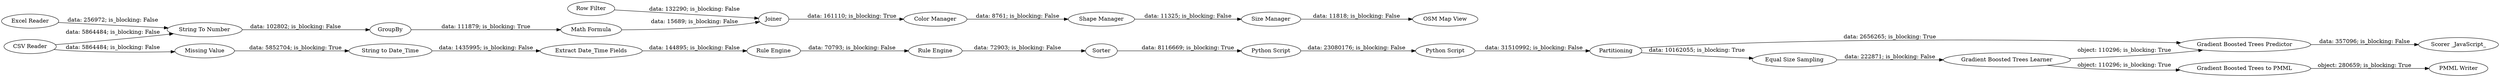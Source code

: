digraph {
	"-7042856586056284373_272" [label=Joiner]
	"-7928568208989507808_3" [label="String to Date_Time"]
	"-7928568208989507808_281" [label="Excel Reader"]
	"-7042856586056284373_281" [label="Math Formula"]
	"-7042856586056284373_282" [label="Shape Manager"]
	"-7042856586056284373_276" [label="Size Manager"]
	"-7042856586056284373_278" [label="Color Manager"]
	"-7928568208989507808_277" [label="Scorer _JavaScript_"]
	"-7928568208989507808_34" [label="Gradient Boosted Trees Predictor"]
	"-7928568208989507808_2" [label="Extract Date_Time Fields"]
	"-7928568208989507808_262" [label="Missing Value"]
	"-7928568208989507808_33" [label="Gradient Boosted Trees Learner"]
	"-6820178169329863740_18" [label="Python Script"]
	"-7042856586056284373_274" [label="String To Number"]
	"-7928568208989507808_35" [label=Partitioning]
	"-7928568208989507808_276" [label="OSM Map View"]
	"-7928568208989507808_6" [label="Rule Engine"]
	"-7042856586056284373_283" [label="Row Filter"]
	"-7042856586056284373_273" [label=GroupBy]
	"-7928568208989507808_5" [label="Rule Engine"]
	"-6820178169329863740_7" [label=Sorter]
	"-6820178169329863740_19" [label="Python Script"]
	"-7928568208989507808_36" [label="Equal Size Sampling"]
	"-7928568208989507808_260" [label="Gradient Boosted Trees to PMML"]
	"-7928568208989507808_32" [label="PMML Writer"]
	"-7928568208989507808_1" [label="CSV Reader"]
	"-6820178169329863740_7" -> "-6820178169329863740_18" [label="data: 8116669; is_blocking: True"]
	"-6820178169329863740_19" -> "-7928568208989507808_35" [label="data: 31510992; is_blocking: False"]
	"-7928568208989507808_33" -> "-7928568208989507808_34" [label="object: 110296; is_blocking: True"]
	"-7928568208989507808_36" -> "-7928568208989507808_33" [label="data: 222871; is_blocking: False"]
	"-7928568208989507808_5" -> "-7928568208989507808_6" [label="data: 70793; is_blocking: False"]
	"-7042856586056284373_274" -> "-7042856586056284373_273" [label="data: 102802; is_blocking: False"]
	"-7042856586056284373_272" -> "-7042856586056284373_278" [label="data: 161110; is_blocking: True"]
	"-7928568208989507808_1" -> "-7928568208989507808_262" [label="data: 5864484; is_blocking: False"]
	"-7928568208989507808_260" -> "-7928568208989507808_32" [label="object: 280659; is_blocking: True"]
	"-7928568208989507808_2" -> "-7928568208989507808_5" [label="data: 144895; is_blocking: False"]
	"-7042856586056284373_278" -> "-7042856586056284373_282" [label="data: 8761; is_blocking: False"]
	"-7928568208989507808_1" -> "-7042856586056284373_274" [label="data: 5864484; is_blocking: False"]
	"-7928568208989507808_6" -> "-6820178169329863740_7" [label="data: 72903; is_blocking: False"]
	"-7928568208989507808_281" -> "-7042856586056284373_274" [label="data: 256972; is_blocking: False"]
	"-7042856586056284373_276" -> "-7928568208989507808_276" [label="data: 11818; is_blocking: False"]
	"-7042856586056284373_283" -> "-7042856586056284373_272" [label="data: 132290; is_blocking: False"]
	"-7928568208989507808_35" -> "-7928568208989507808_36" [label="data: 10162055; is_blocking: True"]
	"-7928568208989507808_34" -> "-7928568208989507808_277" [label="data: 357096; is_blocking: False"]
	"-6820178169329863740_18" -> "-6820178169329863740_19" [label="data: 23080176; is_blocking: False"]
	"-7928568208989507808_262" -> "-7928568208989507808_3" [label="data: 5852704; is_blocking: True"]
	"-7042856586056284373_273" -> "-7042856586056284373_281" [label="data: 111879; is_blocking: True"]
	"-7042856586056284373_282" -> "-7042856586056284373_276" [label="data: 11325; is_blocking: False"]
	"-7928568208989507808_35" -> "-7928568208989507808_34" [label="data: 2656265; is_blocking: True"]
	"-7928568208989507808_3" -> "-7928568208989507808_2" [label="data: 1435995; is_blocking: False"]
	"-7042856586056284373_281" -> "-7042856586056284373_272" [label="data: 15689; is_blocking: False"]
	"-7928568208989507808_33" -> "-7928568208989507808_260" [label="object: 110296; is_blocking: True"]
	rankdir=LR
}
